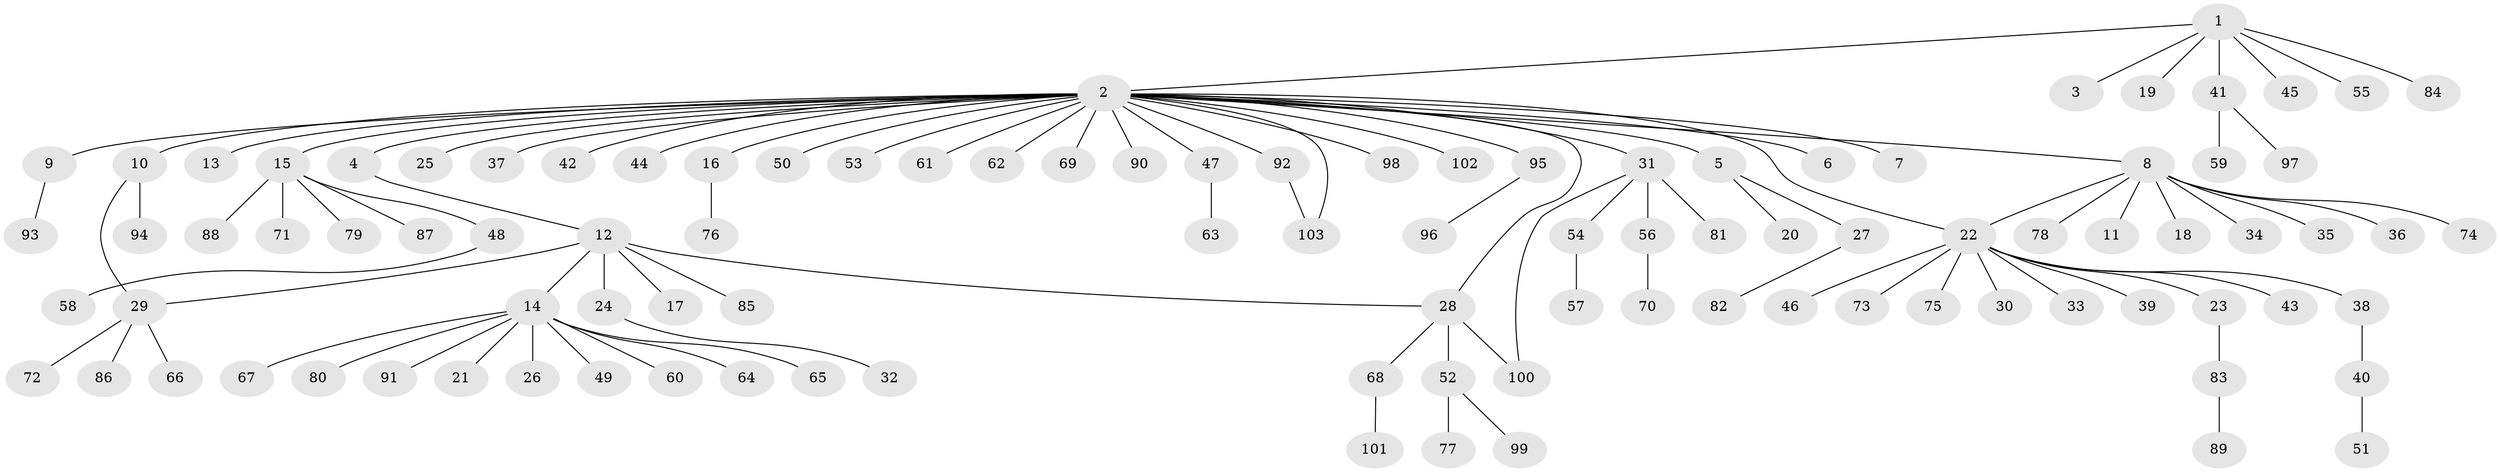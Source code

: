 // coarse degree distribution, {8: 0.024691358024691357, 31: 0.012345679012345678, 1: 0.7901234567901234, 2: 0.07407407407407407, 3: 0.012345679012345678, 6: 0.012345679012345678, 9: 0.012345679012345678, 5: 0.037037037037037035, 10: 0.012345679012345678, 4: 0.012345679012345678}
// Generated by graph-tools (version 1.1) at 2025/51/02/27/25 19:51:55]
// undirected, 103 vertices, 107 edges
graph export_dot {
graph [start="1"]
  node [color=gray90,style=filled];
  1;
  2;
  3;
  4;
  5;
  6;
  7;
  8;
  9;
  10;
  11;
  12;
  13;
  14;
  15;
  16;
  17;
  18;
  19;
  20;
  21;
  22;
  23;
  24;
  25;
  26;
  27;
  28;
  29;
  30;
  31;
  32;
  33;
  34;
  35;
  36;
  37;
  38;
  39;
  40;
  41;
  42;
  43;
  44;
  45;
  46;
  47;
  48;
  49;
  50;
  51;
  52;
  53;
  54;
  55;
  56;
  57;
  58;
  59;
  60;
  61;
  62;
  63;
  64;
  65;
  66;
  67;
  68;
  69;
  70;
  71;
  72;
  73;
  74;
  75;
  76;
  77;
  78;
  79;
  80;
  81;
  82;
  83;
  84;
  85;
  86;
  87;
  88;
  89;
  90;
  91;
  92;
  93;
  94;
  95;
  96;
  97;
  98;
  99;
  100;
  101;
  102;
  103;
  1 -- 2;
  1 -- 3;
  1 -- 19;
  1 -- 41;
  1 -- 45;
  1 -- 55;
  1 -- 84;
  2 -- 4;
  2 -- 5;
  2 -- 6;
  2 -- 7;
  2 -- 8;
  2 -- 9;
  2 -- 10;
  2 -- 13;
  2 -- 15;
  2 -- 16;
  2 -- 22;
  2 -- 25;
  2 -- 28;
  2 -- 31;
  2 -- 37;
  2 -- 42;
  2 -- 44;
  2 -- 47;
  2 -- 50;
  2 -- 53;
  2 -- 61;
  2 -- 62;
  2 -- 69;
  2 -- 90;
  2 -- 92;
  2 -- 95;
  2 -- 98;
  2 -- 102;
  2 -- 103;
  4 -- 12;
  5 -- 20;
  5 -- 27;
  8 -- 11;
  8 -- 18;
  8 -- 22;
  8 -- 34;
  8 -- 35;
  8 -- 36;
  8 -- 74;
  8 -- 78;
  9 -- 93;
  10 -- 29;
  10 -- 94;
  12 -- 14;
  12 -- 17;
  12 -- 24;
  12 -- 28;
  12 -- 29;
  12 -- 85;
  14 -- 21;
  14 -- 26;
  14 -- 49;
  14 -- 60;
  14 -- 64;
  14 -- 65;
  14 -- 67;
  14 -- 80;
  14 -- 91;
  15 -- 48;
  15 -- 71;
  15 -- 79;
  15 -- 87;
  15 -- 88;
  16 -- 76;
  22 -- 23;
  22 -- 30;
  22 -- 33;
  22 -- 38;
  22 -- 39;
  22 -- 43;
  22 -- 46;
  22 -- 73;
  22 -- 75;
  23 -- 83;
  24 -- 32;
  27 -- 82;
  28 -- 52;
  28 -- 68;
  28 -- 100;
  29 -- 66;
  29 -- 72;
  29 -- 86;
  31 -- 54;
  31 -- 56;
  31 -- 81;
  31 -- 100;
  38 -- 40;
  40 -- 51;
  41 -- 59;
  41 -- 97;
  47 -- 63;
  48 -- 58;
  52 -- 77;
  52 -- 99;
  54 -- 57;
  56 -- 70;
  68 -- 101;
  83 -- 89;
  92 -- 103;
  95 -- 96;
}
